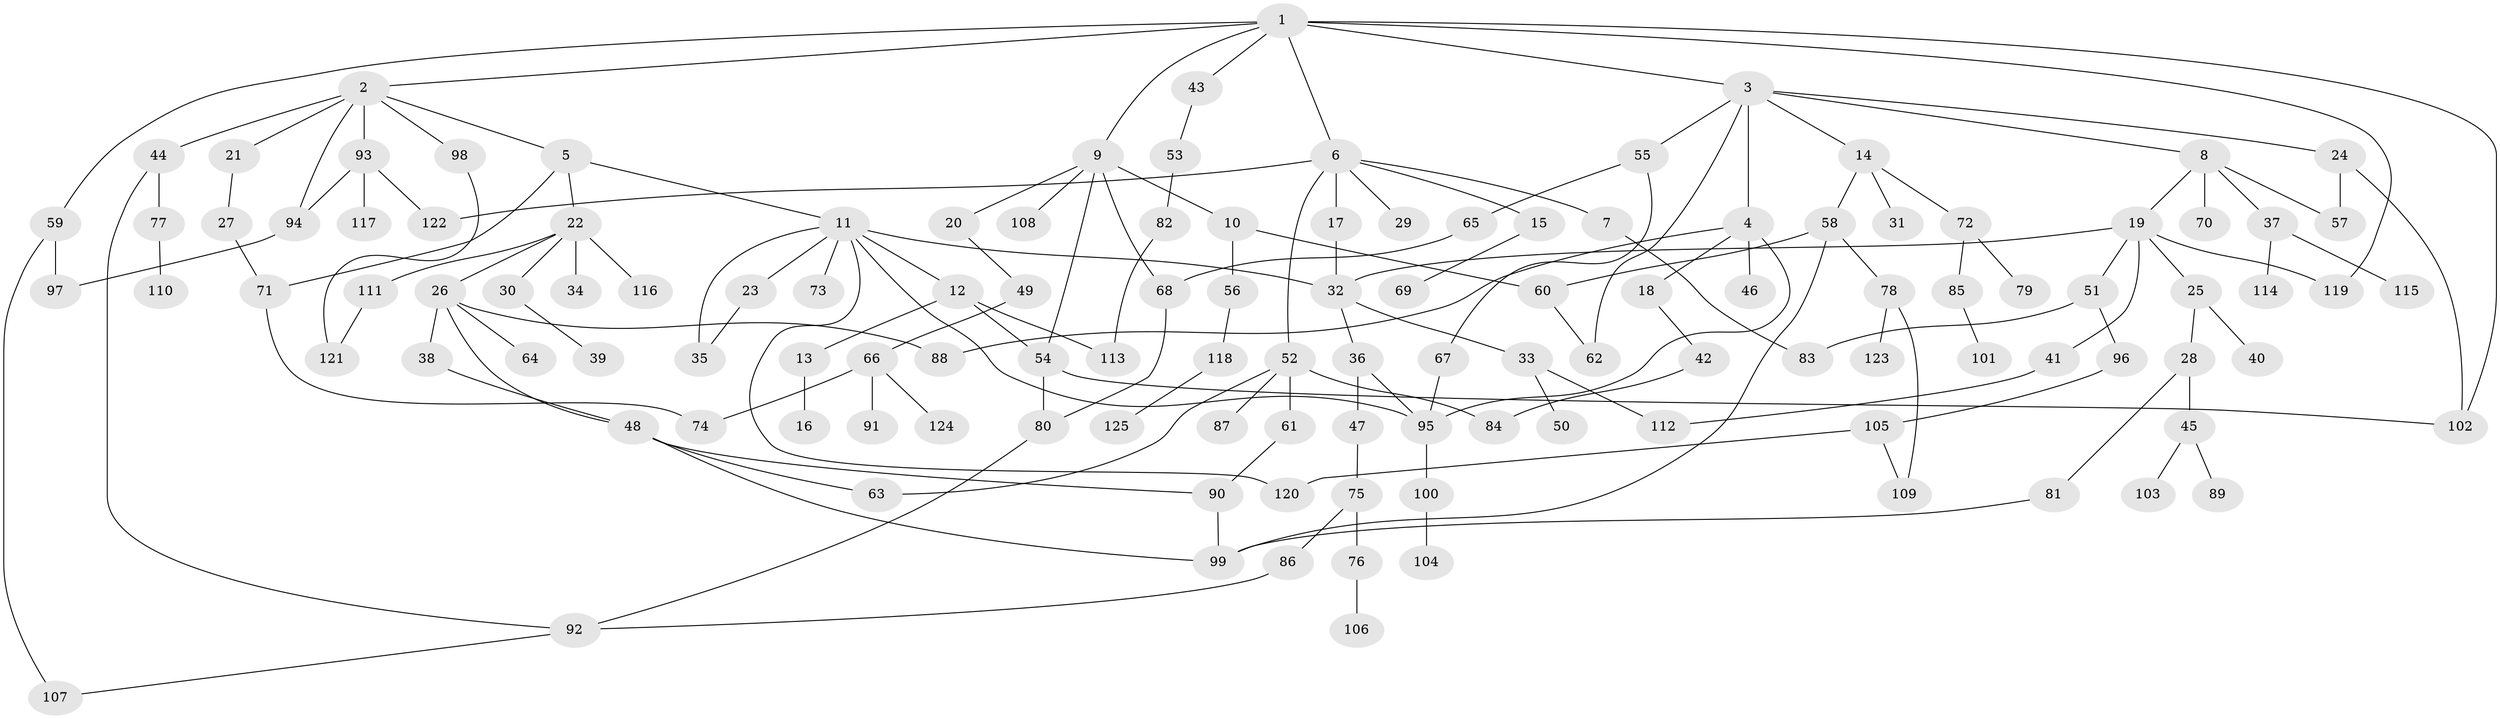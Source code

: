 // coarse degree distribution, {9: 0.015873015873015872, 7: 0.015873015873015872, 6: 0.047619047619047616, 3: 0.25396825396825395, 4: 0.12698412698412698, 1: 0.2222222222222222, 10: 0.015873015873015872, 2: 0.23809523809523808, 5: 0.06349206349206349}
// Generated by graph-tools (version 1.1) at 2025/48/03/04/25 22:48:47]
// undirected, 125 vertices, 161 edges
graph export_dot {
  node [color=gray90,style=filled];
  1;
  2;
  3;
  4;
  5;
  6;
  7;
  8;
  9;
  10;
  11;
  12;
  13;
  14;
  15;
  16;
  17;
  18;
  19;
  20;
  21;
  22;
  23;
  24;
  25;
  26;
  27;
  28;
  29;
  30;
  31;
  32;
  33;
  34;
  35;
  36;
  37;
  38;
  39;
  40;
  41;
  42;
  43;
  44;
  45;
  46;
  47;
  48;
  49;
  50;
  51;
  52;
  53;
  54;
  55;
  56;
  57;
  58;
  59;
  60;
  61;
  62;
  63;
  64;
  65;
  66;
  67;
  68;
  69;
  70;
  71;
  72;
  73;
  74;
  75;
  76;
  77;
  78;
  79;
  80;
  81;
  82;
  83;
  84;
  85;
  86;
  87;
  88;
  89;
  90;
  91;
  92;
  93;
  94;
  95;
  96;
  97;
  98;
  99;
  100;
  101;
  102;
  103;
  104;
  105;
  106;
  107;
  108;
  109;
  110;
  111;
  112;
  113;
  114;
  115;
  116;
  117;
  118;
  119;
  120;
  121;
  122;
  123;
  124;
  125;
  1 -- 2;
  1 -- 3;
  1 -- 6;
  1 -- 9;
  1 -- 43;
  1 -- 59;
  1 -- 119;
  1 -- 102;
  2 -- 5;
  2 -- 21;
  2 -- 44;
  2 -- 93;
  2 -- 98;
  2 -- 94;
  3 -- 4;
  3 -- 8;
  3 -- 14;
  3 -- 24;
  3 -- 55;
  3 -- 62;
  4 -- 18;
  4 -- 46;
  4 -- 88;
  4 -- 95;
  5 -- 11;
  5 -- 22;
  5 -- 71;
  6 -- 7;
  6 -- 15;
  6 -- 17;
  6 -- 29;
  6 -- 52;
  6 -- 122;
  7 -- 83;
  8 -- 19;
  8 -- 37;
  8 -- 57;
  8 -- 70;
  9 -- 10;
  9 -- 20;
  9 -- 54;
  9 -- 108;
  9 -- 68;
  10 -- 56;
  10 -- 60;
  11 -- 12;
  11 -- 23;
  11 -- 73;
  11 -- 120;
  11 -- 32;
  11 -- 95;
  11 -- 35;
  12 -- 13;
  12 -- 113;
  12 -- 54;
  13 -- 16;
  14 -- 31;
  14 -- 58;
  14 -- 72;
  15 -- 69;
  17 -- 32;
  18 -- 42;
  19 -- 25;
  19 -- 41;
  19 -- 51;
  19 -- 119;
  19 -- 32;
  20 -- 49;
  21 -- 27;
  22 -- 26;
  22 -- 30;
  22 -- 34;
  22 -- 111;
  22 -- 116;
  23 -- 35;
  24 -- 57;
  24 -- 102;
  25 -- 28;
  25 -- 40;
  26 -- 38;
  26 -- 64;
  26 -- 48;
  26 -- 88;
  27 -- 71;
  28 -- 45;
  28 -- 81;
  30 -- 39;
  32 -- 33;
  32 -- 36;
  33 -- 50;
  33 -- 112;
  36 -- 47;
  36 -- 95;
  37 -- 114;
  37 -- 115;
  38 -- 48;
  41 -- 112;
  42 -- 84;
  43 -- 53;
  44 -- 77;
  44 -- 92;
  45 -- 89;
  45 -- 103;
  47 -- 75;
  48 -- 63;
  48 -- 99;
  48 -- 90;
  49 -- 66;
  51 -- 96;
  51 -- 83;
  52 -- 61;
  52 -- 84;
  52 -- 87;
  52 -- 63;
  53 -- 82;
  54 -- 80;
  54 -- 102;
  55 -- 65;
  55 -- 67;
  56 -- 118;
  58 -- 78;
  58 -- 99;
  58 -- 60;
  59 -- 97;
  59 -- 107;
  60 -- 62;
  61 -- 90;
  65 -- 68;
  66 -- 74;
  66 -- 91;
  66 -- 124;
  67 -- 95;
  68 -- 80;
  71 -- 74;
  72 -- 79;
  72 -- 85;
  75 -- 76;
  75 -- 86;
  76 -- 106;
  77 -- 110;
  78 -- 123;
  78 -- 109;
  80 -- 92;
  81 -- 99;
  82 -- 113;
  85 -- 101;
  86 -- 92;
  90 -- 99;
  92 -- 107;
  93 -- 94;
  93 -- 117;
  93 -- 122;
  94 -- 97;
  95 -- 100;
  96 -- 105;
  98 -- 121;
  100 -- 104;
  105 -- 109;
  105 -- 120;
  111 -- 121;
  118 -- 125;
}
